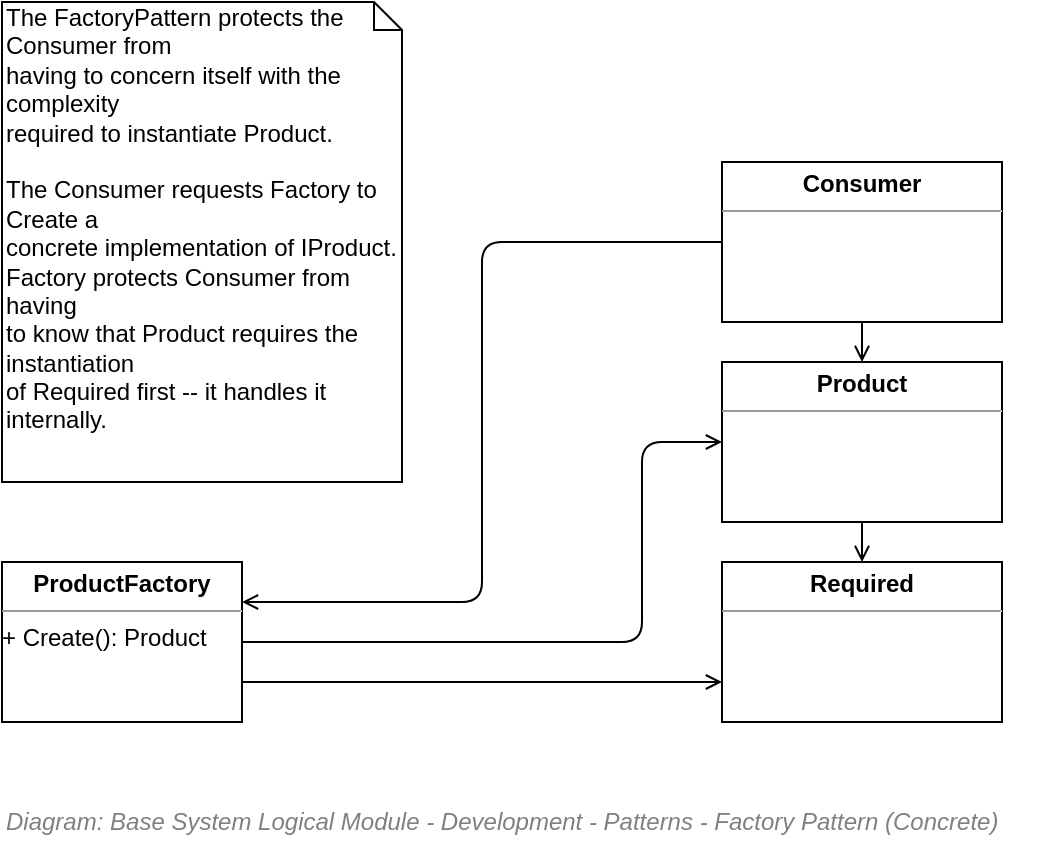 <mxfile compressed="false" version="17.5.0" type="google">
  <diagram id="gaVSATFC0_fvNZMt8wNA" name="Development/Patterns/Factory">
    <mxGraphModel grid="1" page="1" gridSize="10" guides="1" tooltips="1" connect="1" arrows="1" fold="1" pageScale="1" pageWidth="850" pageHeight="1100" math="0" shadow="0">
      <root>
        <mxCell id="a5gPLAfUaWWoGHoybqCl-0" />
        <mxCell id="a5gPLAfUaWWoGHoybqCl-1" parent="a5gPLAfUaWWoGHoybqCl-0" />
        <mxCell id="a5gPLAfUaWWoGHoybqCl-2" value="The FactoryPattern protects the Consumer from &#xa;having to concern itself with the complexity &#xa;required to instantiate Product.&#xa;&#xa;The Consumer requests Factory to Create a &#xa;concrete implementation of IProduct.&#xa;Factory protects Consumer from having &#xa;to know that Product requires the instantiation &#xa;of Required first -- it handles it internally." style="shape=note;whiteSpace=wrap;html=1;size=14;verticalAlign=top;align=left;spacingTop=-6;fontFamily=Helvetica;fontSize=12;fontColor=#000000;strokeColor=#000000;fillColor=none;gradientColor=none;" vertex="1" parent="a5gPLAfUaWWoGHoybqCl-1">
          <mxGeometry x="120" y="240" width="200" height="240" as="geometry" />
        </mxCell>
        <mxCell id="a5gPLAfUaWWoGHoybqCl-6" value="" style="edgeStyle=elbowEdgeStyle;elbow=horizontal;strokeColor=#000000;endArrow=open;entryX=1;entryY=0.25;fontSize=12;entryDx=0;entryDy=0;exitX=0;exitY=0.5;exitDx=0;exitDy=0;" edge="1" parent="a5gPLAfUaWWoGHoybqCl-1" source="a5gPLAfUaWWoGHoybqCl-15" target="a5gPLAfUaWWoGHoybqCl-12">
          <mxGeometry x="-78.125" y="140" width="100" height="100" as="geometry">
            <mxPoint x="546.875" y="515" as="sourcePoint" />
            <mxPoint x="576.875" y="385.875" as="targetPoint" />
          </mxGeometry>
        </mxCell>
        <mxCell id="a5gPLAfUaWWoGHoybqCl-7" value="" style="edgeStyle=elbowEdgeStyle;elbow=horizontal;strokeColor=#000000;endArrow=open;exitX=1;exitY=0.5;entryX=0;entryY=0.5;fontSize=12;exitDx=0;exitDy=0;entryDx=0;entryDy=0;" edge="1" parent="a5gPLAfUaWWoGHoybqCl-1" source="a5gPLAfUaWWoGHoybqCl-12" target="a5gPLAfUaWWoGHoybqCl-16">
          <mxGeometry x="-78.125" y="140" width="100" height="100" as="geometry">
            <mxPoint x="340" y="455" as="sourcePoint" />
            <mxPoint x="576.875" y="385.875" as="targetPoint" />
            <Array as="points">
              <mxPoint x="440" y="510" />
            </Array>
          </mxGeometry>
        </mxCell>
        <mxCell id="a5gPLAfUaWWoGHoybqCl-9" value="" style="edgeStyle=elbowEdgeStyle;elbow=horizontal;strokeColor=#000000;endArrow=open;fontSize=12;exitX=0.5;exitY=1;exitDx=0;exitDy=0;entryX=0.5;entryY=0;entryDx=0;entryDy=0;" edge="1" parent="a5gPLAfUaWWoGHoybqCl-1" source="a5gPLAfUaWWoGHoybqCl-16" target="a5gPLAfUaWWoGHoybqCl-17">
          <mxGeometry x="-58.125" y="160" width="100" height="100" as="geometry">
            <mxPoint x="350" y="645" as="sourcePoint" />
            <mxPoint x="610" y="477.625" as="targetPoint" />
            <Array as="points" />
          </mxGeometry>
        </mxCell>
        <mxCell id="a5gPLAfUaWWoGHoybqCl-10" value="" style="elbow=horizontal;strokeColor=#000000;endArrow=open;exitX=1;exitY=0.75;entryX=0;entryY=0.75;fontSize=12;exitDx=0;exitDy=0;entryDx=0;entryDy=0;" edge="1" parent="a5gPLAfUaWWoGHoybqCl-1" source="a5gPLAfUaWWoGHoybqCl-12" target="a5gPLAfUaWWoGHoybqCl-17">
          <mxGeometry x="-68.125" y="150" width="100" height="100" as="geometry">
            <mxPoint x="350" y="667.5" as="sourcePoint" />
            <mxPoint x="610" y="590" as="targetPoint" />
          </mxGeometry>
        </mxCell>
        <mxCell id="a5gPLAfUaWWoGHoybqCl-11" value="" style="edgeStyle=elbowEdgeStyle;elbow=horizontal;strokeColor=#000000;endArrow=open;entryX=0.5;entryY=0;fontSize=12;exitX=0.5;exitY=1;exitDx=0;exitDy=0;entryDx=0;entryDy=0;" edge="1" parent="a5gPLAfUaWWoGHoybqCl-1" source="a5gPLAfUaWWoGHoybqCl-15" target="a5gPLAfUaWWoGHoybqCl-16">
          <mxGeometry x="-68.125" y="150" width="100" height="100" as="geometry">
            <mxPoint x="350" y="607.5" as="sourcePoint" />
            <mxPoint x="610" y="590" as="targetPoint" />
            <Array as="points" />
          </mxGeometry>
        </mxCell>
        <mxCell id="a5gPLAfUaWWoGHoybqCl-12" value="&lt;p style=&quot;margin: 0px ; margin-top: 4px ; text-align: center&quot;&gt;&lt;b&gt;ProductFactory&lt;/b&gt;&lt;/p&gt;&lt;hr size=&quot;1&quot;&gt;&lt;div style=&quot;height: 2px&quot;&gt;+ Create(): Product&lt;/div&gt;" style="verticalAlign=top;align=left;overflow=fill;fontSize=12;fontFamily=Helvetica;html=1;rounded=0;strokeColor=#000000;fillColor=none;container=0;" vertex="1" parent="a5gPLAfUaWWoGHoybqCl-1">
          <mxGeometry x="120" y="520" width="120" height="80" as="geometry" />
        </mxCell>
        <mxCell id="a5gPLAfUaWWoGHoybqCl-15" value="&lt;p style=&quot;margin: 0px ; margin-top: 4px ; text-align: center&quot;&gt;&lt;b&gt;Consumer&lt;/b&gt;&lt;/p&gt;&lt;hr size=&quot;1&quot;&gt;&lt;div style=&quot;height: 2px&quot;&gt;&lt;/div&gt;" style="verticalAlign=top;align=left;overflow=fill;fontSize=12;fontFamily=Helvetica;html=1;rounded=0;strokeColor=#000000;fillColor=none;" vertex="1" parent="a5gPLAfUaWWoGHoybqCl-1">
          <mxGeometry x="480" y="320" width="140" height="80" as="geometry" />
        </mxCell>
        <mxCell id="a5gPLAfUaWWoGHoybqCl-16" value="&lt;p style=&quot;margin: 0px ; margin-top: 4px ; text-align: center&quot;&gt;&lt;b&gt;Product&lt;/b&gt;&lt;/p&gt;&lt;hr size=&quot;1&quot;&gt;&lt;div style=&quot;height: 2px&quot;&gt;&lt;/div&gt;" style="verticalAlign=top;align=left;overflow=fill;fontSize=12;fontFamily=Helvetica;html=1;rounded=0;strokeColor=#000000;fillColor=none;" vertex="1" parent="a5gPLAfUaWWoGHoybqCl-1">
          <mxGeometry x="480" y="420" width="140" height="80" as="geometry" />
        </mxCell>
        <mxCell id="a5gPLAfUaWWoGHoybqCl-17" value="&lt;p style=&quot;margin: 0px ; margin-top: 4px ; text-align: center&quot;&gt;&lt;b&gt;Required&lt;/b&gt;&lt;/p&gt;&lt;hr size=&quot;1&quot;&gt;&lt;div style=&quot;height: 2px&quot;&gt;&lt;/div&gt;" style="verticalAlign=top;align=left;overflow=fill;fontSize=12;fontFamily=Helvetica;html=1;rounded=0;strokeColor=#000000;fillColor=none;" vertex="1" parent="a5gPLAfUaWWoGHoybqCl-1">
          <mxGeometry x="480" y="520" width="140" height="80" as="geometry" />
        </mxCell>
        <mxCell id="0wJKa9FG8dqlCejYFQBM-0" value="&lt;font style=&quot;font-size: 12px&quot;&gt;Diagram: Base System Logical Module - Development - Patterns - Factory Pattern (Concrete)&lt;/font&gt;" style="text;strokeColor=none;fillColor=none;html=1;fontSize=12;fontStyle=2;verticalAlign=middle;align=left;shadow=0;glass=0;comic=0;opacity=30;fontColor=#808080;" vertex="1" parent="a5gPLAfUaWWoGHoybqCl-1">
          <mxGeometry x="120" y="640" width="520" height="20" as="geometry" />
        </mxCell>
      </root>
    </mxGraphModel>
  </diagram>
</mxfile>
